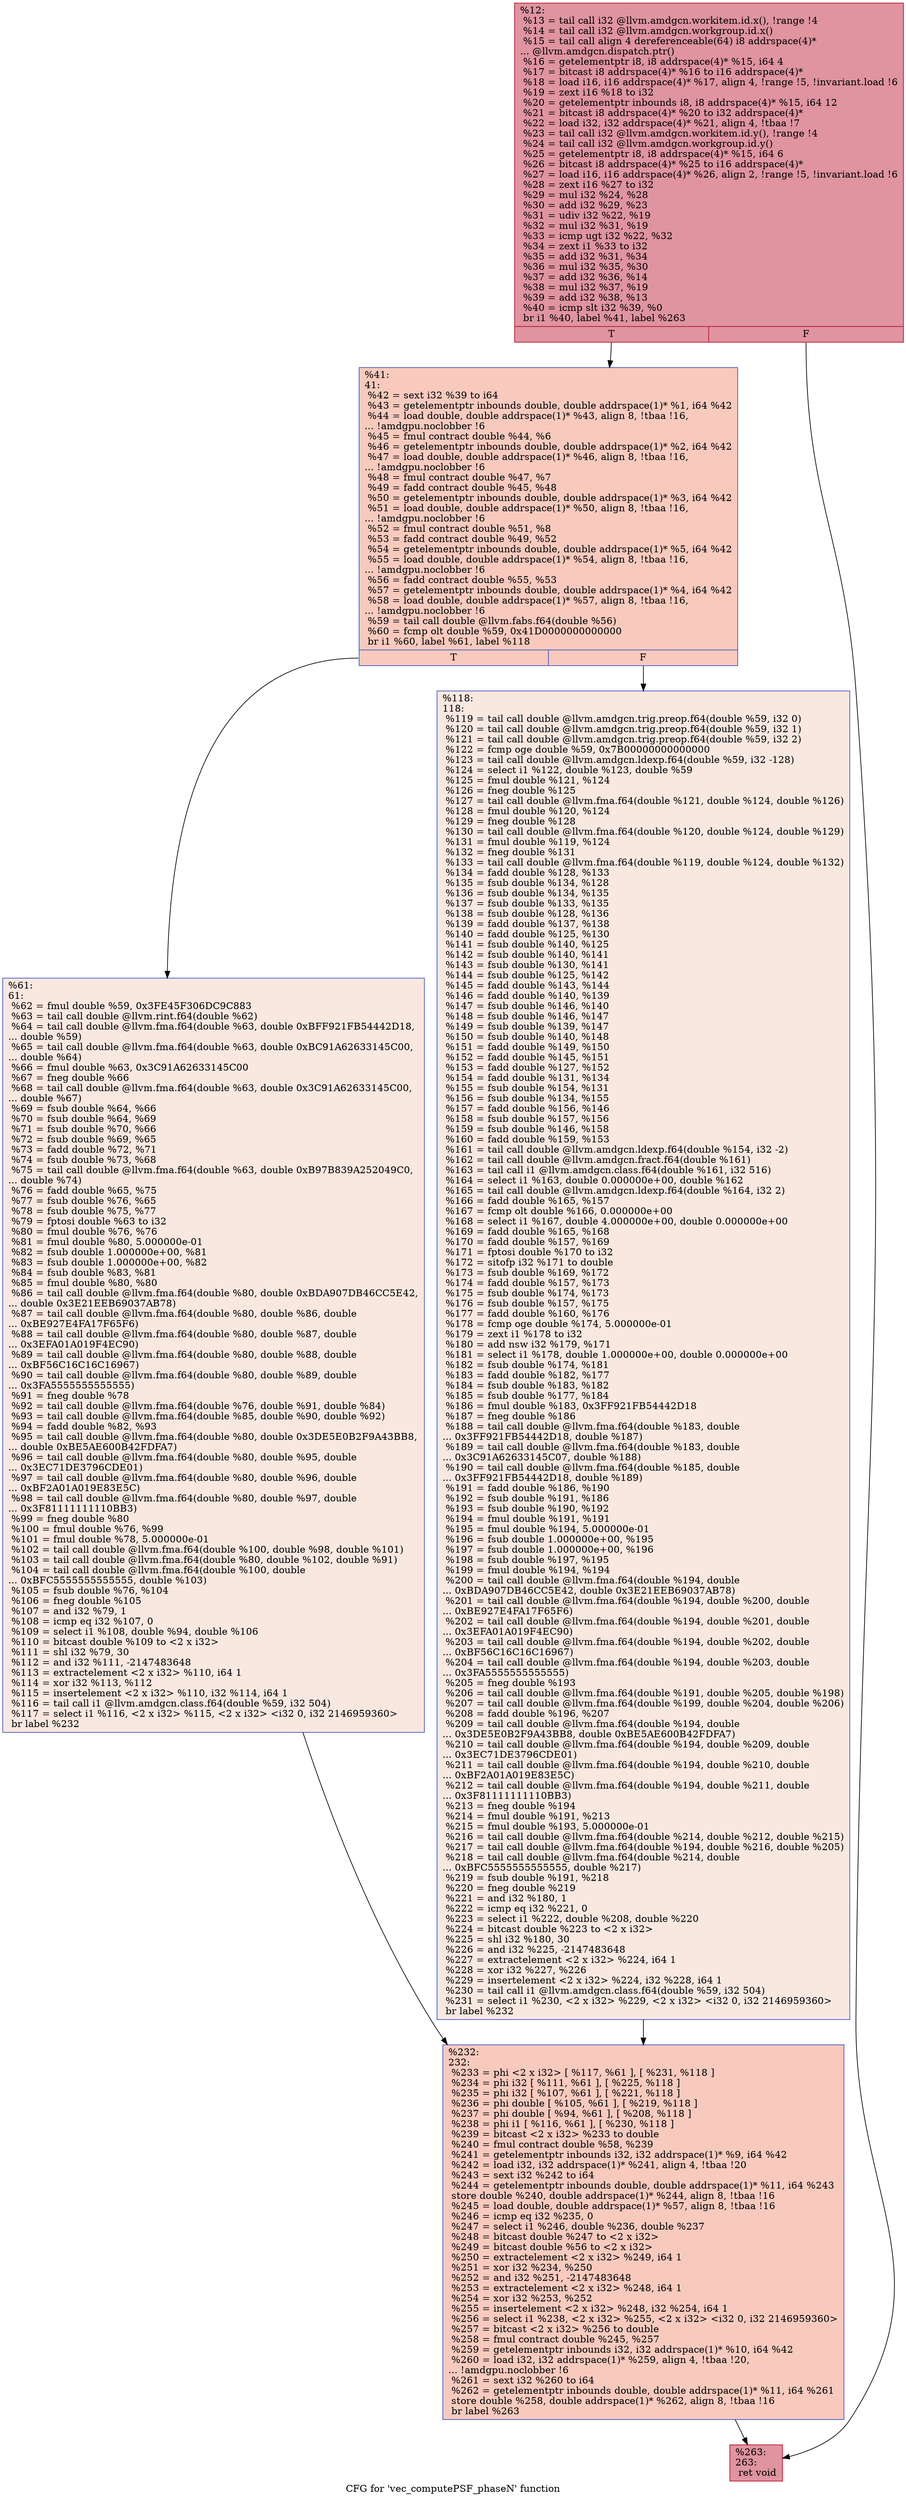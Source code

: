 digraph "CFG for 'vec_computePSF_phaseN' function" {
	label="CFG for 'vec_computePSF_phaseN' function";

	Node0x51129e0 [shape=record,color="#b70d28ff", style=filled, fillcolor="#b70d2870",label="{%12:\l  %13 = tail call i32 @llvm.amdgcn.workitem.id.x(), !range !4\l  %14 = tail call i32 @llvm.amdgcn.workgroup.id.x()\l  %15 = tail call align 4 dereferenceable(64) i8 addrspace(4)*\l... @llvm.amdgcn.dispatch.ptr()\l  %16 = getelementptr i8, i8 addrspace(4)* %15, i64 4\l  %17 = bitcast i8 addrspace(4)* %16 to i16 addrspace(4)*\l  %18 = load i16, i16 addrspace(4)* %17, align 4, !range !5, !invariant.load !6\l  %19 = zext i16 %18 to i32\l  %20 = getelementptr inbounds i8, i8 addrspace(4)* %15, i64 12\l  %21 = bitcast i8 addrspace(4)* %20 to i32 addrspace(4)*\l  %22 = load i32, i32 addrspace(4)* %21, align 4, !tbaa !7\l  %23 = tail call i32 @llvm.amdgcn.workitem.id.y(), !range !4\l  %24 = tail call i32 @llvm.amdgcn.workgroup.id.y()\l  %25 = getelementptr i8, i8 addrspace(4)* %15, i64 6\l  %26 = bitcast i8 addrspace(4)* %25 to i16 addrspace(4)*\l  %27 = load i16, i16 addrspace(4)* %26, align 2, !range !5, !invariant.load !6\l  %28 = zext i16 %27 to i32\l  %29 = mul i32 %24, %28\l  %30 = add i32 %29, %23\l  %31 = udiv i32 %22, %19\l  %32 = mul i32 %31, %19\l  %33 = icmp ugt i32 %22, %32\l  %34 = zext i1 %33 to i32\l  %35 = add i32 %31, %34\l  %36 = mul i32 %35, %30\l  %37 = add i32 %36, %14\l  %38 = mul i32 %37, %19\l  %39 = add i32 %38, %13\l  %40 = icmp slt i32 %39, %0\l  br i1 %40, label %41, label %263\l|{<s0>T|<s1>F}}"];
	Node0x51129e0:s0 -> Node0x51176c0;
	Node0x51129e0:s1 -> Node0x5117750;
	Node0x51176c0 [shape=record,color="#3d50c3ff", style=filled, fillcolor="#ef886b70",label="{%41:\l41:                                               \l  %42 = sext i32 %39 to i64\l  %43 = getelementptr inbounds double, double addrspace(1)* %1, i64 %42\l  %44 = load double, double addrspace(1)* %43, align 8, !tbaa !16,\l... !amdgpu.noclobber !6\l  %45 = fmul contract double %44, %6\l  %46 = getelementptr inbounds double, double addrspace(1)* %2, i64 %42\l  %47 = load double, double addrspace(1)* %46, align 8, !tbaa !16,\l... !amdgpu.noclobber !6\l  %48 = fmul contract double %47, %7\l  %49 = fadd contract double %45, %48\l  %50 = getelementptr inbounds double, double addrspace(1)* %3, i64 %42\l  %51 = load double, double addrspace(1)* %50, align 8, !tbaa !16,\l... !amdgpu.noclobber !6\l  %52 = fmul contract double %51, %8\l  %53 = fadd contract double %49, %52\l  %54 = getelementptr inbounds double, double addrspace(1)* %5, i64 %42\l  %55 = load double, double addrspace(1)* %54, align 8, !tbaa !16,\l... !amdgpu.noclobber !6\l  %56 = fadd contract double %55, %53\l  %57 = getelementptr inbounds double, double addrspace(1)* %4, i64 %42\l  %58 = load double, double addrspace(1)* %57, align 8, !tbaa !16,\l... !amdgpu.noclobber !6\l  %59 = tail call double @llvm.fabs.f64(double %56)\l  %60 = fcmp olt double %59, 0x41D0000000000000\l  br i1 %60, label %61, label %118\l|{<s0>T|<s1>F}}"];
	Node0x51176c0:s0 -> Node0x51196e0;
	Node0x51176c0:s1 -> Node0x5119770;
	Node0x51196e0 [shape=record,color="#3d50c3ff", style=filled, fillcolor="#f1ccb870",label="{%61:\l61:                                               \l  %62 = fmul double %59, 0x3FE45F306DC9C883\l  %63 = tail call double @llvm.rint.f64(double %62)\l  %64 = tail call double @llvm.fma.f64(double %63, double 0xBFF921FB54442D18,\l... double %59)\l  %65 = tail call double @llvm.fma.f64(double %63, double 0xBC91A62633145C00,\l... double %64)\l  %66 = fmul double %63, 0x3C91A62633145C00\l  %67 = fneg double %66\l  %68 = tail call double @llvm.fma.f64(double %63, double 0x3C91A62633145C00,\l... double %67)\l  %69 = fsub double %64, %66\l  %70 = fsub double %64, %69\l  %71 = fsub double %70, %66\l  %72 = fsub double %69, %65\l  %73 = fadd double %72, %71\l  %74 = fsub double %73, %68\l  %75 = tail call double @llvm.fma.f64(double %63, double 0xB97B839A252049C0,\l... double %74)\l  %76 = fadd double %65, %75\l  %77 = fsub double %76, %65\l  %78 = fsub double %75, %77\l  %79 = fptosi double %63 to i32\l  %80 = fmul double %76, %76\l  %81 = fmul double %80, 5.000000e-01\l  %82 = fsub double 1.000000e+00, %81\l  %83 = fsub double 1.000000e+00, %82\l  %84 = fsub double %83, %81\l  %85 = fmul double %80, %80\l  %86 = tail call double @llvm.fma.f64(double %80, double 0xBDA907DB46CC5E42,\l... double 0x3E21EEB69037AB78)\l  %87 = tail call double @llvm.fma.f64(double %80, double %86, double\l... 0xBE927E4FA17F65F6)\l  %88 = tail call double @llvm.fma.f64(double %80, double %87, double\l... 0x3EFA01A019F4EC90)\l  %89 = tail call double @llvm.fma.f64(double %80, double %88, double\l... 0xBF56C16C16C16967)\l  %90 = tail call double @llvm.fma.f64(double %80, double %89, double\l... 0x3FA5555555555555)\l  %91 = fneg double %78\l  %92 = tail call double @llvm.fma.f64(double %76, double %91, double %84)\l  %93 = tail call double @llvm.fma.f64(double %85, double %90, double %92)\l  %94 = fadd double %82, %93\l  %95 = tail call double @llvm.fma.f64(double %80, double 0x3DE5E0B2F9A43BB8,\l... double 0xBE5AE600B42FDFA7)\l  %96 = tail call double @llvm.fma.f64(double %80, double %95, double\l... 0x3EC71DE3796CDE01)\l  %97 = tail call double @llvm.fma.f64(double %80, double %96, double\l... 0xBF2A01A019E83E5C)\l  %98 = tail call double @llvm.fma.f64(double %80, double %97, double\l... 0x3F81111111110BB3)\l  %99 = fneg double %80\l  %100 = fmul double %76, %99\l  %101 = fmul double %78, 5.000000e-01\l  %102 = tail call double @llvm.fma.f64(double %100, double %98, double %101)\l  %103 = tail call double @llvm.fma.f64(double %80, double %102, double %91)\l  %104 = tail call double @llvm.fma.f64(double %100, double\l... 0xBFC5555555555555, double %103)\l  %105 = fsub double %76, %104\l  %106 = fneg double %105\l  %107 = and i32 %79, 1\l  %108 = icmp eq i32 %107, 0\l  %109 = select i1 %108, double %94, double %106\l  %110 = bitcast double %109 to \<2 x i32\>\l  %111 = shl i32 %79, 30\l  %112 = and i32 %111, -2147483648\l  %113 = extractelement \<2 x i32\> %110, i64 1\l  %114 = xor i32 %113, %112\l  %115 = insertelement \<2 x i32\> %110, i32 %114, i64 1\l  %116 = tail call i1 @llvm.amdgcn.class.f64(double %59, i32 504)\l  %117 = select i1 %116, \<2 x i32\> %115, \<2 x i32\> \<i32 0, i32 2146959360\>\l  br label %232\l}"];
	Node0x51196e0 -> Node0x511d6c0;
	Node0x5119770 [shape=record,color="#3d50c3ff", style=filled, fillcolor="#f1ccb870",label="{%118:\l118:                                              \l  %119 = tail call double @llvm.amdgcn.trig.preop.f64(double %59, i32 0)\l  %120 = tail call double @llvm.amdgcn.trig.preop.f64(double %59, i32 1)\l  %121 = tail call double @llvm.amdgcn.trig.preop.f64(double %59, i32 2)\l  %122 = fcmp oge double %59, 0x7B00000000000000\l  %123 = tail call double @llvm.amdgcn.ldexp.f64(double %59, i32 -128)\l  %124 = select i1 %122, double %123, double %59\l  %125 = fmul double %121, %124\l  %126 = fneg double %125\l  %127 = tail call double @llvm.fma.f64(double %121, double %124, double %126)\l  %128 = fmul double %120, %124\l  %129 = fneg double %128\l  %130 = tail call double @llvm.fma.f64(double %120, double %124, double %129)\l  %131 = fmul double %119, %124\l  %132 = fneg double %131\l  %133 = tail call double @llvm.fma.f64(double %119, double %124, double %132)\l  %134 = fadd double %128, %133\l  %135 = fsub double %134, %128\l  %136 = fsub double %134, %135\l  %137 = fsub double %133, %135\l  %138 = fsub double %128, %136\l  %139 = fadd double %137, %138\l  %140 = fadd double %125, %130\l  %141 = fsub double %140, %125\l  %142 = fsub double %140, %141\l  %143 = fsub double %130, %141\l  %144 = fsub double %125, %142\l  %145 = fadd double %143, %144\l  %146 = fadd double %140, %139\l  %147 = fsub double %146, %140\l  %148 = fsub double %146, %147\l  %149 = fsub double %139, %147\l  %150 = fsub double %140, %148\l  %151 = fadd double %149, %150\l  %152 = fadd double %145, %151\l  %153 = fadd double %127, %152\l  %154 = fadd double %131, %134\l  %155 = fsub double %154, %131\l  %156 = fsub double %134, %155\l  %157 = fadd double %156, %146\l  %158 = fsub double %157, %156\l  %159 = fsub double %146, %158\l  %160 = fadd double %159, %153\l  %161 = tail call double @llvm.amdgcn.ldexp.f64(double %154, i32 -2)\l  %162 = tail call double @llvm.amdgcn.fract.f64(double %161)\l  %163 = tail call i1 @llvm.amdgcn.class.f64(double %161, i32 516)\l  %164 = select i1 %163, double 0.000000e+00, double %162\l  %165 = tail call double @llvm.amdgcn.ldexp.f64(double %164, i32 2)\l  %166 = fadd double %165, %157\l  %167 = fcmp olt double %166, 0.000000e+00\l  %168 = select i1 %167, double 4.000000e+00, double 0.000000e+00\l  %169 = fadd double %165, %168\l  %170 = fadd double %157, %169\l  %171 = fptosi double %170 to i32\l  %172 = sitofp i32 %171 to double\l  %173 = fsub double %169, %172\l  %174 = fadd double %157, %173\l  %175 = fsub double %174, %173\l  %176 = fsub double %157, %175\l  %177 = fadd double %160, %176\l  %178 = fcmp oge double %174, 5.000000e-01\l  %179 = zext i1 %178 to i32\l  %180 = add nsw i32 %179, %171\l  %181 = select i1 %178, double 1.000000e+00, double 0.000000e+00\l  %182 = fsub double %174, %181\l  %183 = fadd double %182, %177\l  %184 = fsub double %183, %182\l  %185 = fsub double %177, %184\l  %186 = fmul double %183, 0x3FF921FB54442D18\l  %187 = fneg double %186\l  %188 = tail call double @llvm.fma.f64(double %183, double\l... 0x3FF921FB54442D18, double %187)\l  %189 = tail call double @llvm.fma.f64(double %183, double\l... 0x3C91A62633145C07, double %188)\l  %190 = tail call double @llvm.fma.f64(double %185, double\l... 0x3FF921FB54442D18, double %189)\l  %191 = fadd double %186, %190\l  %192 = fsub double %191, %186\l  %193 = fsub double %190, %192\l  %194 = fmul double %191, %191\l  %195 = fmul double %194, 5.000000e-01\l  %196 = fsub double 1.000000e+00, %195\l  %197 = fsub double 1.000000e+00, %196\l  %198 = fsub double %197, %195\l  %199 = fmul double %194, %194\l  %200 = tail call double @llvm.fma.f64(double %194, double\l... 0xBDA907DB46CC5E42, double 0x3E21EEB69037AB78)\l  %201 = tail call double @llvm.fma.f64(double %194, double %200, double\l... 0xBE927E4FA17F65F6)\l  %202 = tail call double @llvm.fma.f64(double %194, double %201, double\l... 0x3EFA01A019F4EC90)\l  %203 = tail call double @llvm.fma.f64(double %194, double %202, double\l... 0xBF56C16C16C16967)\l  %204 = tail call double @llvm.fma.f64(double %194, double %203, double\l... 0x3FA5555555555555)\l  %205 = fneg double %193\l  %206 = tail call double @llvm.fma.f64(double %191, double %205, double %198)\l  %207 = tail call double @llvm.fma.f64(double %199, double %204, double %206)\l  %208 = fadd double %196, %207\l  %209 = tail call double @llvm.fma.f64(double %194, double\l... 0x3DE5E0B2F9A43BB8, double 0xBE5AE600B42FDFA7)\l  %210 = tail call double @llvm.fma.f64(double %194, double %209, double\l... 0x3EC71DE3796CDE01)\l  %211 = tail call double @llvm.fma.f64(double %194, double %210, double\l... 0xBF2A01A019E83E5C)\l  %212 = tail call double @llvm.fma.f64(double %194, double %211, double\l... 0x3F81111111110BB3)\l  %213 = fneg double %194\l  %214 = fmul double %191, %213\l  %215 = fmul double %193, 5.000000e-01\l  %216 = tail call double @llvm.fma.f64(double %214, double %212, double %215)\l  %217 = tail call double @llvm.fma.f64(double %194, double %216, double %205)\l  %218 = tail call double @llvm.fma.f64(double %214, double\l... 0xBFC5555555555555, double %217)\l  %219 = fsub double %191, %218\l  %220 = fneg double %219\l  %221 = and i32 %180, 1\l  %222 = icmp eq i32 %221, 0\l  %223 = select i1 %222, double %208, double %220\l  %224 = bitcast double %223 to \<2 x i32\>\l  %225 = shl i32 %180, 30\l  %226 = and i32 %225, -2147483648\l  %227 = extractelement \<2 x i32\> %224, i64 1\l  %228 = xor i32 %227, %226\l  %229 = insertelement \<2 x i32\> %224, i32 %228, i64 1\l  %230 = tail call i1 @llvm.amdgcn.class.f64(double %59, i32 504)\l  %231 = select i1 %230, \<2 x i32\> %229, \<2 x i32\> \<i32 0, i32 2146959360\>\l  br label %232\l}"];
	Node0x5119770 -> Node0x511d6c0;
	Node0x511d6c0 [shape=record,color="#3d50c3ff", style=filled, fillcolor="#ef886b70",label="{%232:\l232:                                              \l  %233 = phi \<2 x i32\> [ %117, %61 ], [ %231, %118 ]\l  %234 = phi i32 [ %111, %61 ], [ %225, %118 ]\l  %235 = phi i32 [ %107, %61 ], [ %221, %118 ]\l  %236 = phi double [ %105, %61 ], [ %219, %118 ]\l  %237 = phi double [ %94, %61 ], [ %208, %118 ]\l  %238 = phi i1 [ %116, %61 ], [ %230, %118 ]\l  %239 = bitcast \<2 x i32\> %233 to double\l  %240 = fmul contract double %58, %239\l  %241 = getelementptr inbounds i32, i32 addrspace(1)* %9, i64 %42\l  %242 = load i32, i32 addrspace(1)* %241, align 4, !tbaa !20\l  %243 = sext i32 %242 to i64\l  %244 = getelementptr inbounds double, double addrspace(1)* %11, i64 %243\l  store double %240, double addrspace(1)* %244, align 8, !tbaa !16\l  %245 = load double, double addrspace(1)* %57, align 8, !tbaa !16\l  %246 = icmp eq i32 %235, 0\l  %247 = select i1 %246, double %236, double %237\l  %248 = bitcast double %247 to \<2 x i32\>\l  %249 = bitcast double %56 to \<2 x i32\>\l  %250 = extractelement \<2 x i32\> %249, i64 1\l  %251 = xor i32 %234, %250\l  %252 = and i32 %251, -2147483648\l  %253 = extractelement \<2 x i32\> %248, i64 1\l  %254 = xor i32 %253, %252\l  %255 = insertelement \<2 x i32\> %248, i32 %254, i64 1\l  %256 = select i1 %238, \<2 x i32\> %255, \<2 x i32\> \<i32 0, i32 2146959360\>\l  %257 = bitcast \<2 x i32\> %256 to double\l  %258 = fmul contract double %245, %257\l  %259 = getelementptr inbounds i32, i32 addrspace(1)* %10, i64 %42\l  %260 = load i32, i32 addrspace(1)* %259, align 4, !tbaa !20,\l... !amdgpu.noclobber !6\l  %261 = sext i32 %260 to i64\l  %262 = getelementptr inbounds double, double addrspace(1)* %11, i64 %261\l  store double %258, double addrspace(1)* %262, align 8, !tbaa !16\l  br label %263\l}"];
	Node0x511d6c0 -> Node0x5117750;
	Node0x5117750 [shape=record,color="#b70d28ff", style=filled, fillcolor="#b70d2870",label="{%263:\l263:                                              \l  ret void\l}"];
}
